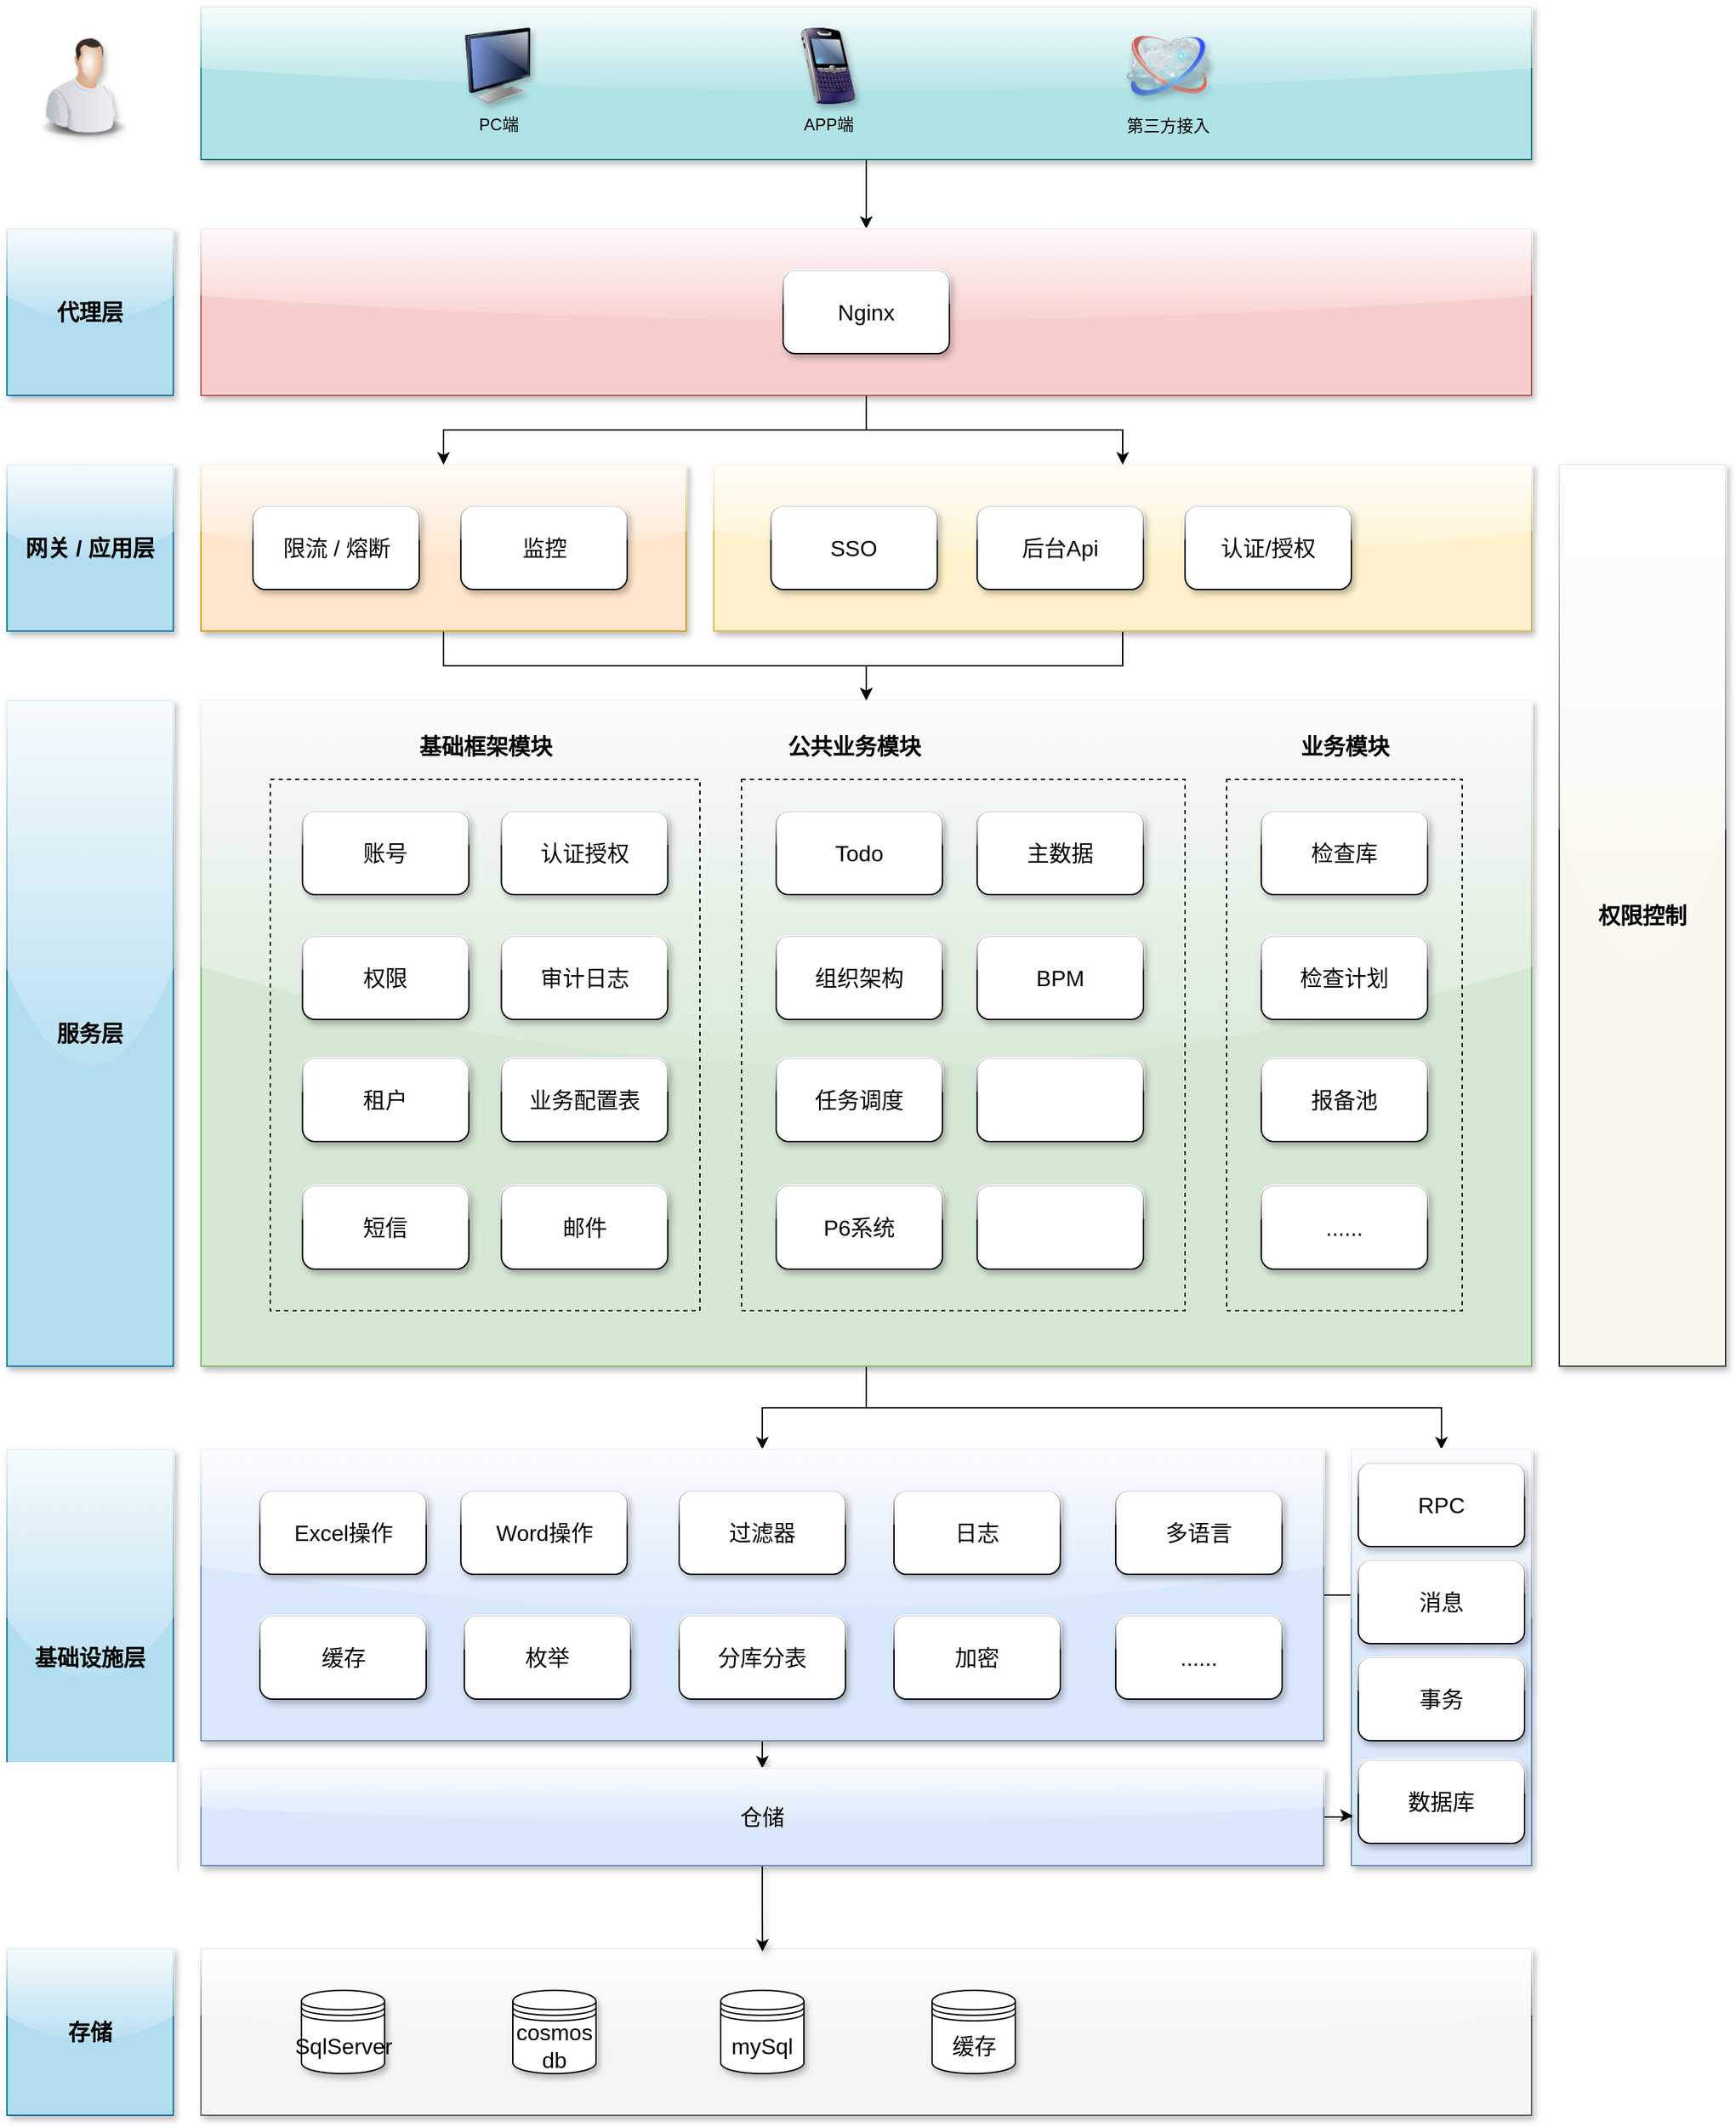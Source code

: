 <mxfile version="14.5.6" type="github">
  <diagram id="t3G-pzk_SLEKTdY6DC6B" name="第 1 页">
    <mxGraphModel dx="2031" dy="1089" grid="1" gridSize="10" guides="1" tooltips="1" connect="1" arrows="1" fold="1" page="1" pageScale="1" pageWidth="827" pageHeight="1169" math="0" shadow="0">
      <root>
        <mxCell id="0" />
        <mxCell id="1" parent="0" />
        <mxCell id="3n2813O9StvmxeVWwpXJ-12" value="" style="edgeStyle=orthogonalEdgeStyle;rounded=0;orthogonalLoop=1;jettySize=auto;html=1;entryX=0.5;entryY=0;entryDx=0;entryDy=0;" edge="1" parent="1" source="U6J5OQ7OiZoA_9P3ea45-149" target="3n2813O9StvmxeVWwpXJ-5">
          <mxGeometry relative="1" as="geometry" />
        </mxCell>
        <mxCell id="U6J5OQ7OiZoA_9P3ea45-149" value="" style="rounded=0;whiteSpace=wrap;html=1;shadow=1;glass=1;sketch=0;strokeWidth=1;fontSize=16;fillColor=#b0e3e6;strokeColor=#0e8088;" parent="1" vertex="1">
          <mxGeometry x="440" y="100" width="960" height="110" as="geometry" />
        </mxCell>
        <mxCell id="3n2813O9StvmxeVWwpXJ-20" style="edgeStyle=orthogonalEdgeStyle;rounded=0;orthogonalLoop=1;jettySize=auto;html=1;entryX=0.5;entryY=0;entryDx=0;entryDy=0;" edge="1" parent="1" source="U6J5OQ7OiZoA_9P3ea45-7" target="U6J5OQ7OiZoA_9P3ea45-142">
          <mxGeometry relative="1" as="geometry">
            <Array as="points">
              <mxPoint x="920" y="1110" />
              <mxPoint x="1335" y="1110" />
            </Array>
          </mxGeometry>
        </mxCell>
        <mxCell id="3n2813O9StvmxeVWwpXJ-21" style="edgeStyle=orthogonalEdgeStyle;rounded=0;orthogonalLoop=1;jettySize=auto;html=1;entryX=0.5;entryY=0;entryDx=0;entryDy=0;" edge="1" parent="1" source="U6J5OQ7OiZoA_9P3ea45-7" target="U6J5OQ7OiZoA_9P3ea45-9">
          <mxGeometry relative="1" as="geometry" />
        </mxCell>
        <mxCell id="U6J5OQ7OiZoA_9P3ea45-7" value="" style="rounded=0;whiteSpace=wrap;html=1;fontSize=16;fillColor=#d5e8d4;strokeColor=#82b366;glass=1;shadow=1;" parent="1" vertex="1">
          <mxGeometry x="440" y="600" width="960" height="480" as="geometry" />
        </mxCell>
        <mxCell id="U6J5OQ7OiZoA_9P3ea45-60" value="" style="rounded=0;whiteSpace=wrap;html=1;dashed=1;fontSize=16;fillColor=none;" parent="1" vertex="1">
          <mxGeometry x="490" y="657" width="310" height="383" as="geometry" />
        </mxCell>
        <mxCell id="U6J5OQ7OiZoA_9P3ea45-8" value="&lt;font style=&quot;vertical-align: inherit; font-size: 16px;&quot;&gt;&lt;font style=&quot;vertical-align: inherit; font-size: 16px;&quot;&gt;服务层&lt;/font&gt;&lt;/font&gt;" style="rounded=0;whiteSpace=wrap;html=1;fontStyle=1;fontSize=16;labelPosition=center;verticalLabelPosition=middle;align=center;verticalAlign=middle;horizontal=1;fillColor=#b1ddf0;strokeColor=#10739e;glass=1;shadow=1;" parent="1" vertex="1">
          <mxGeometry x="300" y="600" width="120" height="480" as="geometry" />
        </mxCell>
        <mxCell id="U6J5OQ7OiZoA_9P3ea45-172" value="" style="edgeStyle=orthogonalEdgeStyle;rounded=0;orthogonalLoop=1;jettySize=auto;html=1;shadow=1;fontSize=16;" parent="1" source="U6J5OQ7OiZoA_9P3ea45-9" edge="1">
          <mxGeometry relative="1" as="geometry">
            <mxPoint x="1269" y="1245" as="targetPoint" />
            <Array as="points" />
          </mxGeometry>
        </mxCell>
        <mxCell id="U6J5OQ7OiZoA_9P3ea45-173" value="" style="edgeStyle=orthogonalEdgeStyle;rounded=0;orthogonalLoop=1;jettySize=auto;html=1;shadow=1;fontSize=16;entryX=0.5;entryY=0;entryDx=0;entryDy=0;" parent="1" source="U6J5OQ7OiZoA_9P3ea45-9" target="U6J5OQ7OiZoA_9P3ea45-155" edge="1">
          <mxGeometry relative="1" as="geometry" />
        </mxCell>
        <mxCell id="U6J5OQ7OiZoA_9P3ea45-9" value="" style="rounded=0;whiteSpace=wrap;html=1;fontSize=16;fillColor=#dae8fc;strokeColor=#6c8ebf;glass=1;shadow=1;" parent="1" vertex="1">
          <mxGeometry x="440" y="1140" width="810" height="210" as="geometry" />
        </mxCell>
        <mxCell id="U6J5OQ7OiZoA_9P3ea45-10" value="&lt;font style=&quot;vertical-align: inherit; font-size: 16px;&quot;&gt;&lt;font style=&quot;vertical-align: inherit; font-size: 16px;&quot;&gt;基础设施层&lt;/font&gt;&lt;/font&gt;" style="rounded=0;whiteSpace=wrap;html=1;fontSize=16;fillColor=#b1ddf0;strokeColor=#10739e;fontStyle=1;glass=1;shadow=1;" parent="1" vertex="1">
          <mxGeometry x="300" y="1140" width="120" height="300" as="geometry" />
        </mxCell>
        <mxCell id="U6J5OQ7OiZoA_9P3ea45-11" value="&lt;font style=&quot;vertical-align: inherit; font-size: 16px;&quot;&gt;&lt;font style=&quot;vertical-align: inherit; font-size: 16px;&quot;&gt;&lt;font style=&quot;vertical-align: inherit; font-size: 16px;&quot;&gt;&lt;font style=&quot;vertical-align: inherit; font-size: 16px;&quot;&gt;&lt;font style=&quot;vertical-align: inherit; font-size: 16px;&quot;&gt;&lt;font style=&quot;vertical-align: inherit; font-size: 16px;&quot;&gt;账号&lt;/font&gt;&lt;/font&gt;&lt;/font&gt;&lt;/font&gt;&lt;/font&gt;&lt;/font&gt;" style="rounded=1;whiteSpace=wrap;html=1;fontSize=16;shadow=1;glass=1;" parent="1" vertex="1">
          <mxGeometry x="513.25" y="680" width="120" height="60" as="geometry" />
        </mxCell>
        <mxCell id="U6J5OQ7OiZoA_9P3ea45-12" value="&lt;font style=&quot;vertical-align: inherit; font-size: 16px;&quot;&gt;&lt;font style=&quot;vertical-align: inherit; font-size: 16px;&quot;&gt;&lt;font style=&quot;vertical-align: inherit; font-size: 16px;&quot;&gt;&lt;font style=&quot;vertical-align: inherit; font-size: 16px;&quot;&gt;认证授权&lt;/font&gt;&lt;/font&gt;&lt;/font&gt;&lt;/font&gt;" style="rounded=1;whiteSpace=wrap;html=1;fontSize=16;shadow=1;glass=1;" parent="1" vertex="1">
          <mxGeometry x="656.75" y="680" width="120" height="60" as="geometry" />
        </mxCell>
        <mxCell id="U6J5OQ7OiZoA_9P3ea45-13" value="&lt;font style=&quot;vertical-align: inherit; font-size: 16px;&quot;&gt;&lt;font style=&quot;vertical-align: inherit; font-size: 16px;&quot;&gt;权限&lt;/font&gt;&lt;/font&gt;" style="rounded=1;whiteSpace=wrap;html=1;fontSize=16;shadow=1;glass=1;" parent="1" vertex="1">
          <mxGeometry x="513.25" y="770" width="120" height="60" as="geometry" />
        </mxCell>
        <mxCell id="U6J5OQ7OiZoA_9P3ea45-61" value="&lt;font style=&quot;vertical-align: inherit ; font-size: 16px&quot;&gt;&lt;font style=&quot;vertical-align: inherit ; font-size: 16px&quot;&gt;基础框架模块&lt;/font&gt;&lt;/font&gt;" style="text;html=1;align=center;verticalAlign=middle;whiteSpace=wrap;rounded=0;fontStyle=1;fontSize=16;" parent="1" vertex="1">
          <mxGeometry x="583.75" y="623" width="122.5" height="20" as="geometry" />
        </mxCell>
        <mxCell id="U6J5OQ7OiZoA_9P3ea45-62" value="" style="rounded=0;whiteSpace=wrap;html=1;dashed=1;fontSize=16;fillColor=none;" parent="1" vertex="1">
          <mxGeometry x="830" y="657" width="320" height="383" as="geometry" />
        </mxCell>
        <mxCell id="U6J5OQ7OiZoA_9P3ea45-63" value="&lt;font style=&quot;vertical-align: inherit; font-size: 16px;&quot;&gt;&lt;font style=&quot;vertical-align: inherit; font-size: 16px;&quot;&gt;&lt;font style=&quot;vertical-align: inherit; font-size: 16px;&quot;&gt;&lt;font style=&quot;vertical-align: inherit; font-size: 16px;&quot;&gt;&lt;font style=&quot;vertical-align: inherit; font-size: 16px;&quot;&gt;&lt;font style=&quot;vertical-align: inherit; font-size: 16px;&quot;&gt;&lt;font style=&quot;vertical-align: inherit; font-size: 16px;&quot;&gt;&lt;font style=&quot;vertical-align: inherit; font-size: 16px;&quot;&gt;Todo&lt;/font&gt;&lt;/font&gt;&lt;/font&gt;&lt;/font&gt;&lt;/font&gt;&lt;/font&gt;&lt;/font&gt;&lt;/font&gt;" style="rounded=1;whiteSpace=wrap;html=1;fontSize=16;shadow=1;glass=1;" parent="1" vertex="1">
          <mxGeometry x="855" y="680" width="120" height="60" as="geometry" />
        </mxCell>
        <mxCell id="U6J5OQ7OiZoA_9P3ea45-64" value="&lt;font style=&quot;vertical-align: inherit; font-size: 16px;&quot;&gt;&lt;font style=&quot;vertical-align: inherit; font-size: 16px;&quot;&gt;&lt;font style=&quot;vertical-align: inherit; font-size: 16px;&quot;&gt;&lt;font style=&quot;vertical-align: inherit; font-size: 16px;&quot;&gt;组织架构&lt;/font&gt;&lt;/font&gt;&lt;/font&gt;&lt;/font&gt;" style="rounded=1;whiteSpace=wrap;html=1;fontSize=16;shadow=1;glass=1;" parent="1" vertex="1">
          <mxGeometry x="855" y="770" width="120" height="60" as="geometry" />
        </mxCell>
        <mxCell id="U6J5OQ7OiZoA_9P3ea45-65" value="任务调度" style="rounded=1;whiteSpace=wrap;html=1;fontSize=16;shadow=1;glass=1;" parent="1" vertex="1">
          <mxGeometry x="855" y="858" width="120" height="60" as="geometry" />
        </mxCell>
        <mxCell id="U6J5OQ7OiZoA_9P3ea45-66" value="公共业务模块" style="text;html=1;align=center;verticalAlign=middle;whiteSpace=wrap;rounded=0;fontStyle=1;fontSize=16;" parent="1" vertex="1">
          <mxGeometry x="855" y="623" width="112.5" height="20" as="geometry" />
        </mxCell>
        <mxCell id="U6J5OQ7OiZoA_9P3ea45-67" value="" style="rounded=0;whiteSpace=wrap;html=1;dashed=1;fontSize=16;fillColor=none;" parent="1" vertex="1">
          <mxGeometry x="1180" y="657" width="170" height="383" as="geometry" />
        </mxCell>
        <mxCell id="U6J5OQ7OiZoA_9P3ea45-68" value="&lt;font style=&quot;vertical-align: inherit; font-size: 16px;&quot;&gt;&lt;font style=&quot;vertical-align: inherit; font-size: 16px;&quot;&gt;&lt;font style=&quot;vertical-align: inherit; font-size: 16px;&quot;&gt;&lt;font style=&quot;vertical-align: inherit; font-size: 16px;&quot;&gt;&lt;font style=&quot;vertical-align: inherit; font-size: 16px;&quot;&gt;&lt;font style=&quot;vertical-align: inherit; font-size: 16px;&quot;&gt;&lt;font style=&quot;vertical-align: inherit; font-size: 16px;&quot;&gt;&lt;font style=&quot;vertical-align: inherit; font-size: 16px;&quot;&gt;检查库&lt;/font&gt;&lt;/font&gt;&lt;/font&gt;&lt;/font&gt;&lt;/font&gt;&lt;/font&gt;&lt;/font&gt;&lt;/font&gt;" style="rounded=1;whiteSpace=wrap;html=1;fontSize=16;shadow=1;glass=1;" parent="1" vertex="1">
          <mxGeometry x="1205" y="680" width="120" height="60" as="geometry" />
        </mxCell>
        <mxCell id="U6J5OQ7OiZoA_9P3ea45-69" value="&lt;font style=&quot;vertical-align: inherit; font-size: 16px;&quot;&gt;&lt;font style=&quot;vertical-align: inherit; font-size: 16px;&quot;&gt;&lt;font style=&quot;vertical-align: inherit; font-size: 16px;&quot;&gt;&lt;font style=&quot;vertical-align: inherit; font-size: 16px;&quot;&gt;检查计划&lt;/font&gt;&lt;/font&gt;&lt;/font&gt;&lt;/font&gt;" style="rounded=1;whiteSpace=wrap;html=1;fontSize=16;shadow=1;glass=1;" parent="1" vertex="1">
          <mxGeometry x="1205" y="770" width="120" height="60" as="geometry" />
        </mxCell>
        <mxCell id="U6J5OQ7OiZoA_9P3ea45-70" value="报备池" style="rounded=1;whiteSpace=wrap;html=1;fontSize=16;shadow=1;glass=1;" parent="1" vertex="1">
          <mxGeometry x="1205" y="858" width="120" height="60" as="geometry" />
        </mxCell>
        <mxCell id="U6J5OQ7OiZoA_9P3ea45-71" value="业务模块" style="text;html=1;align=center;verticalAlign=middle;whiteSpace=wrap;rounded=0;fontStyle=1;fontSize=16;" parent="1" vertex="1">
          <mxGeometry x="1208.75" y="623" width="112.5" height="20" as="geometry" />
        </mxCell>
        <mxCell id="U6J5OQ7OiZoA_9P3ea45-72" value="&lt;font style=&quot;vertical-align: inherit; font-size: 16px;&quot;&gt;&lt;font style=&quot;vertical-align: inherit; font-size: 16px;&quot;&gt;Excel操作&lt;/font&gt;&lt;/font&gt;" style="rounded=1;whiteSpace=wrap;html=1;fontSize=16;shadow=1;glass=1;" parent="1" vertex="1">
          <mxGeometry x="482.5" y="1170" width="120" height="60" as="geometry" />
        </mxCell>
        <mxCell id="U6J5OQ7OiZoA_9P3ea45-73" value="&lt;font style=&quot;vertical-align: inherit; font-size: 16px;&quot;&gt;&lt;font style=&quot;vertical-align: inherit; font-size: 16px;&quot;&gt;Word操作&lt;/font&gt;&lt;/font&gt;" style="rounded=1;whiteSpace=wrap;html=1;fontSize=16;shadow=1;glass=1;" parent="1" vertex="1">
          <mxGeometry x="627.5" y="1170" width="120" height="60" as="geometry" />
        </mxCell>
        <mxCell id="U6J5OQ7OiZoA_9P3ea45-75" value="&lt;font style=&quot;vertical-align: inherit; font-size: 16px;&quot;&gt;&lt;font style=&quot;vertical-align: inherit; font-size: 16px;&quot;&gt;加密&lt;/font&gt;&lt;/font&gt;" style="rounded=1;whiteSpace=wrap;html=1;fontSize=16;shadow=1;glass=1;" parent="1" vertex="1">
          <mxGeometry x="940" y="1260" width="120" height="60" as="geometry" />
        </mxCell>
        <mxCell id="U6J5OQ7OiZoA_9P3ea45-76" value="&lt;font style=&quot;vertical-align: inherit ; font-size: 16px&quot;&gt;&lt;font style=&quot;vertical-align: inherit ; font-size: 16px&quot;&gt;日志&lt;/font&gt;&lt;/font&gt;" style="rounded=1;whiteSpace=wrap;html=1;fontSize=16;shadow=1;glass=1;" parent="1" vertex="1">
          <mxGeometry x="940" y="1170" width="120" height="60" as="geometry" />
        </mxCell>
        <mxCell id="U6J5OQ7OiZoA_9P3ea45-77" value="&lt;font style=&quot;vertical-align: inherit ; font-size: 16px&quot;&gt;&lt;font style=&quot;vertical-align: inherit ; font-size: 16px&quot;&gt;缓存&lt;/font&gt;&lt;/font&gt;" style="rounded=1;whiteSpace=wrap;html=1;fontSize=16;shadow=1;glass=1;" parent="1" vertex="1">
          <mxGeometry x="482.5" y="1260" width="120" height="60" as="geometry" />
        </mxCell>
        <mxCell id="U6J5OQ7OiZoA_9P3ea45-79" value="&lt;font style=&quot;vertical-align: inherit ; font-size: 16px&quot;&gt;&lt;font style=&quot;vertical-align: inherit ; font-size: 16px&quot;&gt;分库分表&lt;/font&gt;&lt;/font&gt;" style="rounded=1;whiteSpace=wrap;html=1;fontSize=16;shadow=1;glass=1;" parent="1" vertex="1">
          <mxGeometry x="785" y="1260" width="120" height="60" as="geometry" />
        </mxCell>
        <mxCell id="U6J5OQ7OiZoA_9P3ea45-80" value="审计日志" style="rounded=1;whiteSpace=wrap;html=1;fontSize=16;shadow=1;glass=1;" parent="1" vertex="1">
          <mxGeometry x="656.75" y="770" width="120" height="60" as="geometry" />
        </mxCell>
        <mxCell id="U6J5OQ7OiZoA_9P3ea45-81" value="租户" style="rounded=1;whiteSpace=wrap;html=1;fontSize=16;shadow=1;glass=1;" parent="1" vertex="1">
          <mxGeometry x="513.25" y="858" width="120" height="60" as="geometry" />
        </mxCell>
        <mxCell id="U6J5OQ7OiZoA_9P3ea45-83" value="业务配置表" style="rounded=1;whiteSpace=wrap;html=1;fontSize=16;shadow=1;glass=1;" parent="1" vertex="1">
          <mxGeometry x="656.75" y="858" width="120" height="60" as="geometry" />
        </mxCell>
        <mxCell id="U6J5OQ7OiZoA_9P3ea45-84" value="&lt;span&gt;短信&lt;/span&gt;" style="rounded=1;whiteSpace=wrap;html=1;fontSize=16;shadow=1;glass=1;" parent="1" vertex="1">
          <mxGeometry x="513.25" y="950" width="120" height="60" as="geometry" />
        </mxCell>
        <mxCell id="U6J5OQ7OiZoA_9P3ea45-85" value="邮件" style="rounded=1;whiteSpace=wrap;html=1;fontSize=16;shadow=1;glass=1;" parent="1" vertex="1">
          <mxGeometry x="656.75" y="950" width="120" height="60" as="geometry" />
        </mxCell>
        <mxCell id="U6J5OQ7OiZoA_9P3ea45-86" value="P6系统" style="rounded=1;whiteSpace=wrap;html=1;fontSize=16;shadow=1;glass=1;" parent="1" vertex="1">
          <mxGeometry x="855" y="950" width="120" height="60" as="geometry" />
        </mxCell>
        <mxCell id="U6J5OQ7OiZoA_9P3ea45-87" value="......" style="rounded=1;whiteSpace=wrap;html=1;fontSize=16;shadow=1;glass=1;" parent="1" vertex="1">
          <mxGeometry x="1205" y="950" width="120" height="60" as="geometry" />
        </mxCell>
        <mxCell id="U6J5OQ7OiZoA_9P3ea45-102" value="枚举" style="rounded=1;whiteSpace=wrap;html=1;fontSize=16;shadow=1;glass=1;" parent="1" vertex="1">
          <mxGeometry x="630" y="1260" width="120" height="60" as="geometry" />
        </mxCell>
        <mxCell id="U6J5OQ7OiZoA_9P3ea45-103" value="过滤器" style="rounded=1;whiteSpace=wrap;html=1;fontSize=16;shadow=1;glass=1;" parent="1" vertex="1">
          <mxGeometry x="785" y="1170" width="120" height="60" as="geometry" />
        </mxCell>
        <mxCell id="U6J5OQ7OiZoA_9P3ea45-105" value="" style="rounded=0;whiteSpace=wrap;html=1;fontSize=16;fillColor=#f5f5f5;strokeColor=#666666;fontColor=#333333;glass=1;shadow=1;" parent="1" vertex="1">
          <mxGeometry x="440" y="1500" width="960" height="120" as="geometry" />
        </mxCell>
        <mxCell id="U6J5OQ7OiZoA_9P3ea45-106" value="&lt;font style=&quot;vertical-align: inherit ; font-size: 16px&quot;&gt;&lt;font style=&quot;vertical-align: inherit ; font-size: 16px&quot;&gt;存储&lt;/font&gt;&lt;/font&gt;" style="rounded=0;whiteSpace=wrap;html=1;fontSize=16;fillColor=#b1ddf0;strokeColor=#10739e;fontStyle=1;glass=1;shadow=1;" parent="1" vertex="1">
          <mxGeometry x="300" y="1500" width="120" height="120" as="geometry" />
        </mxCell>
        <mxCell id="U6J5OQ7OiZoA_9P3ea45-117" value="SqlServer" style="shape=datastore;whiteSpace=wrap;html=1;shadow=1;glass=1;sketch=0;strokeWidth=1;fontSize=16;" parent="1" vertex="1">
          <mxGeometry x="512.5" y="1530" width="60" height="60" as="geometry" />
        </mxCell>
        <mxCell id="U6J5OQ7OiZoA_9P3ea45-118" value="cosmos db" style="shape=datastore;whiteSpace=wrap;html=1;shadow=1;glass=1;sketch=0;strokeWidth=1;fontSize=16;" parent="1" vertex="1">
          <mxGeometry x="665" y="1530" width="60" height="60" as="geometry" />
        </mxCell>
        <mxCell id="U6J5OQ7OiZoA_9P3ea45-119" value="mySql" style="shape=datastore;whiteSpace=wrap;html=1;shadow=1;glass=1;sketch=0;strokeWidth=1;fontSize=16;" parent="1" vertex="1">
          <mxGeometry x="815" y="1530" width="60" height="60" as="geometry" />
        </mxCell>
        <mxCell id="o2Ne5mCiSdssdzf63n3L-6" style="edgeStyle=orthogonalEdgeStyle;rounded=0;orthogonalLoop=1;jettySize=auto;html=1;" parent="1" source="U6J5OQ7OiZoA_9P3ea45-120" target="U6J5OQ7OiZoA_9P3ea45-7" edge="1">
          <mxGeometry relative="1" as="geometry" />
        </mxCell>
        <mxCell id="U6J5OQ7OiZoA_9P3ea45-120" value="" style="rounded=0;whiteSpace=wrap;html=1;fontSize=16;fillColor=#fff2cc;strokeColor=#d6b656;glass=1;shadow=1;" parent="1" vertex="1">
          <mxGeometry x="810" y="430" width="590" height="120" as="geometry" />
        </mxCell>
        <mxCell id="U6J5OQ7OiZoA_9P3ea45-121" value="网关 / 应用层" style="rounded=0;whiteSpace=wrap;html=1;fontSize=16;fillColor=#b1ddf0;strokeColor=#10739e;fontStyle=1;glass=1;shadow=1;" parent="1" vertex="1">
          <mxGeometry x="300" y="430" width="120" height="120" as="geometry" />
        </mxCell>
        <mxCell id="U6J5OQ7OiZoA_9P3ea45-122" value="&lt;font style=&quot;vertical-align: inherit ; font-size: 16px&quot;&gt;&lt;font style=&quot;vertical-align: inherit ; font-size: 16px&quot;&gt;后台Api&lt;/font&gt;&lt;/font&gt;" style="rounded=1;whiteSpace=wrap;html=1;fontSize=16;shadow=1;glass=1;" parent="1" vertex="1">
          <mxGeometry x="1000" y="460" width="120" height="60" as="geometry" />
        </mxCell>
        <mxCell id="U6J5OQ7OiZoA_9P3ea45-125" value="&lt;font style=&quot;vertical-align: inherit ; font-size: 16px&quot;&gt;&lt;font style=&quot;vertical-align: inherit ; font-size: 16px&quot;&gt;认证/&lt;/font&gt;&lt;/font&gt;授权" style="rounded=1;whiteSpace=wrap;html=1;fontSize=16;shadow=1;glass=1;" parent="1" vertex="1">
          <mxGeometry x="1150" y="460" width="120" height="60" as="geometry" />
        </mxCell>
        <mxCell id="o2Ne5mCiSdssdzf63n3L-7" style="edgeStyle=orthogonalEdgeStyle;rounded=0;orthogonalLoop=1;jettySize=auto;html=1;entryX=0.5;entryY=0;entryDx=0;entryDy=0;" parent="1" source="U6J5OQ7OiZoA_9P3ea45-127" target="U6J5OQ7OiZoA_9P3ea45-7" edge="1">
          <mxGeometry relative="1" as="geometry" />
        </mxCell>
        <mxCell id="U6J5OQ7OiZoA_9P3ea45-127" value="" style="rounded=0;whiteSpace=wrap;html=1;fontSize=16;fillColor=#ffe6cc;strokeColor=#d79b00;glass=1;shadow=1;" parent="1" vertex="1">
          <mxGeometry x="440" y="430" width="350" height="120" as="geometry" />
        </mxCell>
        <mxCell id="U6J5OQ7OiZoA_9P3ea45-130" value="&lt;font style=&quot;vertical-align: inherit ; font-size: 16px&quot;&gt;&lt;font style=&quot;vertical-align: inherit ; font-size: 16px&quot;&gt;限流 / 熔断&lt;/font&gt;&lt;/font&gt;" style="rounded=1;whiteSpace=wrap;html=1;fontSize=16;shadow=1;glass=1;" parent="1" vertex="1">
          <mxGeometry x="477.5" y="460" width="120" height="60" as="geometry" />
        </mxCell>
        <mxCell id="U6J5OQ7OiZoA_9P3ea45-131" value="&lt;font style=&quot;vertical-align: inherit ; font-size: 16px&quot;&gt;&lt;font style=&quot;vertical-align: inherit ; font-size: 16px&quot;&gt;监控&lt;/font&gt;&lt;/font&gt;" style="rounded=1;whiteSpace=wrap;html=1;fontSize=16;shadow=1;glass=1;" parent="1" vertex="1">
          <mxGeometry x="627.5" y="460" width="120" height="60" as="geometry" />
        </mxCell>
        <mxCell id="U6J5OQ7OiZoA_9P3ea45-141" value="缓存" style="shape=datastore;whiteSpace=wrap;html=1;shadow=1;glass=1;sketch=0;strokeWidth=1;fontSize=16;" parent="1" vertex="1">
          <mxGeometry x="967.5" y="1530" width="60" height="60" as="geometry" />
        </mxCell>
        <mxCell id="U6J5OQ7OiZoA_9P3ea45-142" value="" style="rounded=0;html=1;fontSize=16;fillColor=#dae8fc;strokeColor=#6c8ebf;horizontal=0;whiteSpace=wrap;labelPosition=center;verticalLabelPosition=middle;align=center;verticalAlign=middle;glass=1;shadow=1;" parent="1" vertex="1">
          <mxGeometry x="1270" y="1140" width="130" height="300" as="geometry" />
        </mxCell>
        <mxCell id="U6J5OQ7OiZoA_9P3ea45-146" value="" style="image;html=1;image=img/lib/clip_art/computers/Monitor_128x128.png;shadow=1;glass=0;sketch=0;strokeWidth=1;fontSize=16;" parent="1" vertex="1">
          <mxGeometry x="627.5" y="115" width="53.5" height="55" as="geometry" />
        </mxCell>
        <mxCell id="U6J5OQ7OiZoA_9P3ea45-147" value="" style="image;html=1;image=img/lib/clip_art/telecommunication/BlackBerry_128x128.png;shadow=1;glass=0;sketch=0;strokeWidth=1;fontSize=16;" parent="1" vertex="1">
          <mxGeometry x="867.5" y="115" width="50" height="55" as="geometry" />
        </mxCell>
        <mxCell id="U6J5OQ7OiZoA_9P3ea45-151" value="" style="image;html=1;image=img/lib/clip_art/people/Worker_Man_128x128.png;shadow=1;glass=0;sketch=0;strokeWidth=1;fontSize=16;" parent="1" vertex="1">
          <mxGeometry x="315" y="115" width="80" height="80" as="geometry" />
        </mxCell>
        <mxCell id="U6J5OQ7OiZoA_9P3ea45-152" value="" style="image;html=1;image=img/lib/clip_art/networking/Cloud_128x128.png;shadow=1;glass=0;sketch=0;strokeWidth=1;fontSize=16;" parent="1" vertex="1">
          <mxGeometry x="1107.5" y="115" width="60" height="55" as="geometry" />
        </mxCell>
        <mxCell id="U6J5OQ7OiZoA_9P3ea45-166" value="" style="edgeStyle=orthogonalEdgeStyle;rounded=0;orthogonalLoop=1;jettySize=auto;html=1;shadow=1;fontSize=16;entryX=0.422;entryY=0.017;entryDx=0;entryDy=0;entryPerimeter=0;" parent="1" source="U6J5OQ7OiZoA_9P3ea45-155" target="U6J5OQ7OiZoA_9P3ea45-105" edge="1">
          <mxGeometry relative="1" as="geometry">
            <mxPoint x="845" y="1470" as="targetPoint" />
          </mxGeometry>
        </mxCell>
        <mxCell id="U6J5OQ7OiZoA_9P3ea45-167" value="" style="edgeStyle=orthogonalEdgeStyle;rounded=0;orthogonalLoop=1;jettySize=auto;html=1;shadow=1;fontSize=16;entryX=0.008;entryY=0.88;entryDx=0;entryDy=0;entryPerimeter=0;" parent="1" source="U6J5OQ7OiZoA_9P3ea45-155" target="U6J5OQ7OiZoA_9P3ea45-142" edge="1">
          <mxGeometry relative="1" as="geometry" />
        </mxCell>
        <mxCell id="U6J5OQ7OiZoA_9P3ea45-155" value="" style="rounded=0;whiteSpace=wrap;html=1;fontSize=16;fillColor=#dae8fc;strokeColor=#6c8ebf;glass=1;shadow=1;" parent="1" vertex="1">
          <mxGeometry x="440" y="1370" width="810" height="70" as="geometry" />
        </mxCell>
        <mxCell id="U6J5OQ7OiZoA_9P3ea45-156" value="仓储" style="text;html=1;strokeColor=none;fillColor=none;align=center;verticalAlign=middle;whiteSpace=wrap;rounded=0;shadow=1;glass=0;sketch=0;fontSize=16;" parent="1" vertex="1">
          <mxGeometry x="825" y="1395" width="40" height="20" as="geometry" />
        </mxCell>
        <mxCell id="U6J5OQ7OiZoA_9P3ea45-157" value="&lt;font style=&quot;vertical-align: inherit ; font-size: 16px&quot;&gt;&lt;font style=&quot;vertical-align: inherit ; font-size: 16px&quot;&gt;&lt;font style=&quot;vertical-align: inherit ; font-size: 16px&quot;&gt;&lt;font style=&quot;vertical-align: inherit ; font-size: 16px&quot;&gt;&lt;font style=&quot;vertical-align: inherit ; font-size: 16px&quot;&gt;&lt;font style=&quot;vertical-align: inherit ; font-size: 16px&quot;&gt;&lt;font style=&quot;vertical-align: inherit ; font-size: 16px&quot;&gt;&lt;font style=&quot;vertical-align: inherit ; font-size: 16px&quot;&gt;主数据&lt;/font&gt;&lt;/font&gt;&lt;/font&gt;&lt;/font&gt;&lt;/font&gt;&lt;/font&gt;&lt;/font&gt;&lt;/font&gt;" style="rounded=1;whiteSpace=wrap;html=1;fontSize=16;shadow=1;glass=1;" parent="1" vertex="1">
          <mxGeometry x="1000" y="680" width="120" height="60" as="geometry" />
        </mxCell>
        <mxCell id="U6J5OQ7OiZoA_9P3ea45-158" value="&lt;font style=&quot;vertical-align: inherit ; font-size: 16px&quot;&gt;&lt;font style=&quot;vertical-align: inherit ; font-size: 16px&quot;&gt;&lt;font style=&quot;vertical-align: inherit ; font-size: 16px&quot;&gt;&lt;font style=&quot;vertical-align: inherit ; font-size: 16px&quot;&gt;BPM&lt;/font&gt;&lt;/font&gt;&lt;/font&gt;&lt;/font&gt;" style="rounded=1;whiteSpace=wrap;html=1;fontSize=16;shadow=1;glass=1;" parent="1" vertex="1">
          <mxGeometry x="1000" y="770" width="120" height="60" as="geometry" />
        </mxCell>
        <mxCell id="U6J5OQ7OiZoA_9P3ea45-159" value="" style="rounded=1;whiteSpace=wrap;html=1;fontSize=16;shadow=1;glass=1;" parent="1" vertex="1">
          <mxGeometry x="1000" y="858" width="120" height="60" as="geometry" />
        </mxCell>
        <mxCell id="U6J5OQ7OiZoA_9P3ea45-160" value="" style="rounded=1;whiteSpace=wrap;html=1;fontSize=16;shadow=1;glass=1;" parent="1" vertex="1">
          <mxGeometry x="1000" y="950" width="120" height="60" as="geometry" />
        </mxCell>
        <mxCell id="U6J5OQ7OiZoA_9P3ea45-163" value="&lt;font style=&quot;vertical-align: inherit ; font-size: 16px&quot;&gt;&lt;font style=&quot;vertical-align: inherit ; font-size: 16px&quot;&gt;多语言&lt;/font&gt;&lt;/font&gt;" style="rounded=1;whiteSpace=wrap;html=1;fontSize=16;shadow=1;glass=1;" parent="1" vertex="1">
          <mxGeometry x="1100" y="1170" width="120" height="60" as="geometry" />
        </mxCell>
        <mxCell id="U6J5OQ7OiZoA_9P3ea45-164" value="数据库" style="rounded=1;whiteSpace=wrap;html=1;fontSize=16;shadow=1;glass=1;" parent="1" vertex="1">
          <mxGeometry x="1275" y="1364" width="120" height="60" as="geometry" />
        </mxCell>
        <mxCell id="o2Ne5mCiSdssdzf63n3L-1" value="PC端" style="text;html=1;strokeColor=none;fillColor=none;align=center;verticalAlign=middle;whiteSpace=wrap;rounded=0;" parent="1" vertex="1">
          <mxGeometry x="634.5" y="175" width="40" height="20" as="geometry" />
        </mxCell>
        <mxCell id="o2Ne5mCiSdssdzf63n3L-2" value="APP端" style="text;html=1;strokeColor=none;fillColor=none;align=center;verticalAlign=middle;whiteSpace=wrap;rounded=0;" parent="1" vertex="1">
          <mxGeometry x="872.5" y="175" width="40" height="20" as="geometry" />
        </mxCell>
        <mxCell id="o2Ne5mCiSdssdzf63n3L-3" value="第三方接入" style="text;html=1;strokeColor=none;fillColor=none;align=center;verticalAlign=middle;whiteSpace=wrap;rounded=0;" parent="1" vertex="1">
          <mxGeometry x="1102.5" y="177" width="70" height="18" as="geometry" />
        </mxCell>
        <mxCell id="3n2813O9StvmxeVWwpXJ-1" value="事务" style="rounded=1;whiteSpace=wrap;html=1;fontSize=16;shadow=1;glass=1;" vertex="1" parent="1">
          <mxGeometry x="1275" y="1290" width="120" height="60" as="geometry" />
        </mxCell>
        <mxCell id="3n2813O9StvmxeVWwpXJ-2" value="......" style="rounded=1;whiteSpace=wrap;html=1;fontSize=16;shadow=1;glass=1;" vertex="1" parent="1">
          <mxGeometry x="1100" y="1260" width="120" height="60" as="geometry" />
        </mxCell>
        <mxCell id="3n2813O9StvmxeVWwpXJ-3" value="消息" style="rounded=1;whiteSpace=wrap;html=1;fontSize=16;shadow=1;glass=1;" vertex="1" parent="1">
          <mxGeometry x="1275" y="1220" width="120" height="60" as="geometry" />
        </mxCell>
        <mxCell id="3n2813O9StvmxeVWwpXJ-4" value="RPC" style="rounded=1;whiteSpace=wrap;html=1;fontSize=16;shadow=1;glass=1;" vertex="1" parent="1">
          <mxGeometry x="1275" y="1150" width="120" height="60" as="geometry" />
        </mxCell>
        <mxCell id="3n2813O9StvmxeVWwpXJ-13" style="edgeStyle=orthogonalEdgeStyle;rounded=0;orthogonalLoop=1;jettySize=auto;html=1;" edge="1" parent="1" source="3n2813O9StvmxeVWwpXJ-5" target="U6J5OQ7OiZoA_9P3ea45-127">
          <mxGeometry relative="1" as="geometry" />
        </mxCell>
        <mxCell id="3n2813O9StvmxeVWwpXJ-14" style="edgeStyle=orthogonalEdgeStyle;rounded=0;orthogonalLoop=1;jettySize=auto;html=1;entryX=0.5;entryY=0;entryDx=0;entryDy=0;" edge="1" parent="1" source="3n2813O9StvmxeVWwpXJ-5" target="U6J5OQ7OiZoA_9P3ea45-120">
          <mxGeometry relative="1" as="geometry" />
        </mxCell>
        <mxCell id="3n2813O9StvmxeVWwpXJ-5" value="" style="rounded=0;whiteSpace=wrap;html=1;fontSize=16;glass=1;shadow=1;fillColor=#f8cecc;strokeColor=#b85450;" vertex="1" parent="1">
          <mxGeometry x="440" y="260" width="960" height="120" as="geometry" />
        </mxCell>
        <mxCell id="3n2813O9StvmxeVWwpXJ-6" value="&lt;font style=&quot;vertical-align: inherit ; font-size: 16px&quot;&gt;&lt;font style=&quot;vertical-align: inherit ; font-size: 16px&quot;&gt;代理层&lt;/font&gt;&lt;/font&gt;" style="rounded=0;whiteSpace=wrap;html=1;fontSize=16;glass=1;shadow=1;fillColor=#b1ddf0;strokeColor=#10739e;fontStyle=1" vertex="1" parent="1">
          <mxGeometry x="300" y="260" width="120" height="120" as="geometry" />
        </mxCell>
        <mxCell id="3n2813O9StvmxeVWwpXJ-7" value="&lt;font style=&quot;vertical-align: inherit ; font-size: 16px&quot;&gt;&lt;font style=&quot;vertical-align: inherit ; font-size: 16px&quot;&gt;Nginx&lt;/font&gt;&lt;/font&gt;" style="rounded=1;whiteSpace=wrap;html=1;fontSize=16;shadow=1;glass=1;" vertex="1" parent="1">
          <mxGeometry x="860" y="290" width="120" height="60" as="geometry" />
        </mxCell>
        <mxCell id="3n2813O9StvmxeVWwpXJ-17" value="权限控制" style="rounded=0;whiteSpace=wrap;html=1;fontStyle=1;fontSize=16;labelPosition=center;verticalLabelPosition=middle;align=center;verticalAlign=middle;horizontal=1;fillColor=#f9f7ed;strokeColor=#36393d;glass=1;shadow=1;" vertex="1" parent="1">
          <mxGeometry x="1420" y="430" width="120" height="650" as="geometry" />
        </mxCell>
        <mxCell id="3n2813O9StvmxeVWwpXJ-18" value="&lt;font style=&quot;vertical-align: inherit ; font-size: 16px&quot;&gt;&lt;font style=&quot;vertical-align: inherit ; font-size: 16px&quot;&gt;SSO&lt;br&gt;&lt;/font&gt;&lt;/font&gt;" style="rounded=1;whiteSpace=wrap;html=1;fontSize=16;shadow=1;glass=1;" vertex="1" parent="1">
          <mxGeometry x="851.25" y="460" width="120" height="60" as="geometry" />
        </mxCell>
      </root>
    </mxGraphModel>
  </diagram>
</mxfile>
